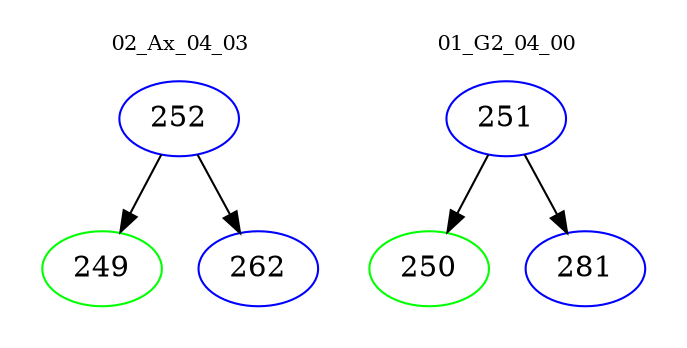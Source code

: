 digraph{
subgraph cluster_0 {
color = white
label = "02_Ax_04_03";
fontsize=10;
T0_252 [label="252", color="blue"]
T0_252 -> T0_249 [color="black"]
T0_249 [label="249", color="green"]
T0_252 -> T0_262 [color="black"]
T0_262 [label="262", color="blue"]
}
subgraph cluster_1 {
color = white
label = "01_G2_04_00";
fontsize=10;
T1_251 [label="251", color="blue"]
T1_251 -> T1_250 [color="black"]
T1_250 [label="250", color="green"]
T1_251 -> T1_281 [color="black"]
T1_281 [label="281", color="blue"]
}
}
